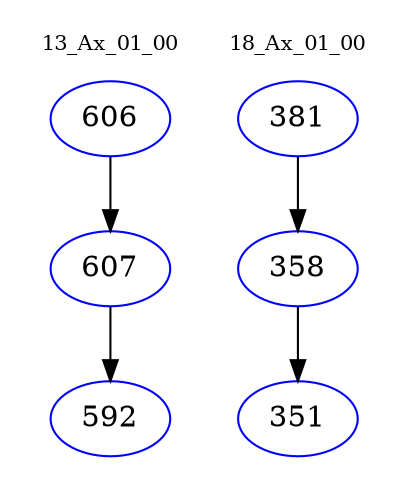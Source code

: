 digraph{
subgraph cluster_0 {
color = white
label = "13_Ax_01_00";
fontsize=10;
T0_606 [label="606", color="blue"]
T0_606 -> T0_607 [color="black"]
T0_607 [label="607", color="blue"]
T0_607 -> T0_592 [color="black"]
T0_592 [label="592", color="blue"]
}
subgraph cluster_1 {
color = white
label = "18_Ax_01_00";
fontsize=10;
T1_381 [label="381", color="blue"]
T1_381 -> T1_358 [color="black"]
T1_358 [label="358", color="blue"]
T1_358 -> T1_351 [color="black"]
T1_351 [label="351", color="blue"]
}
}
